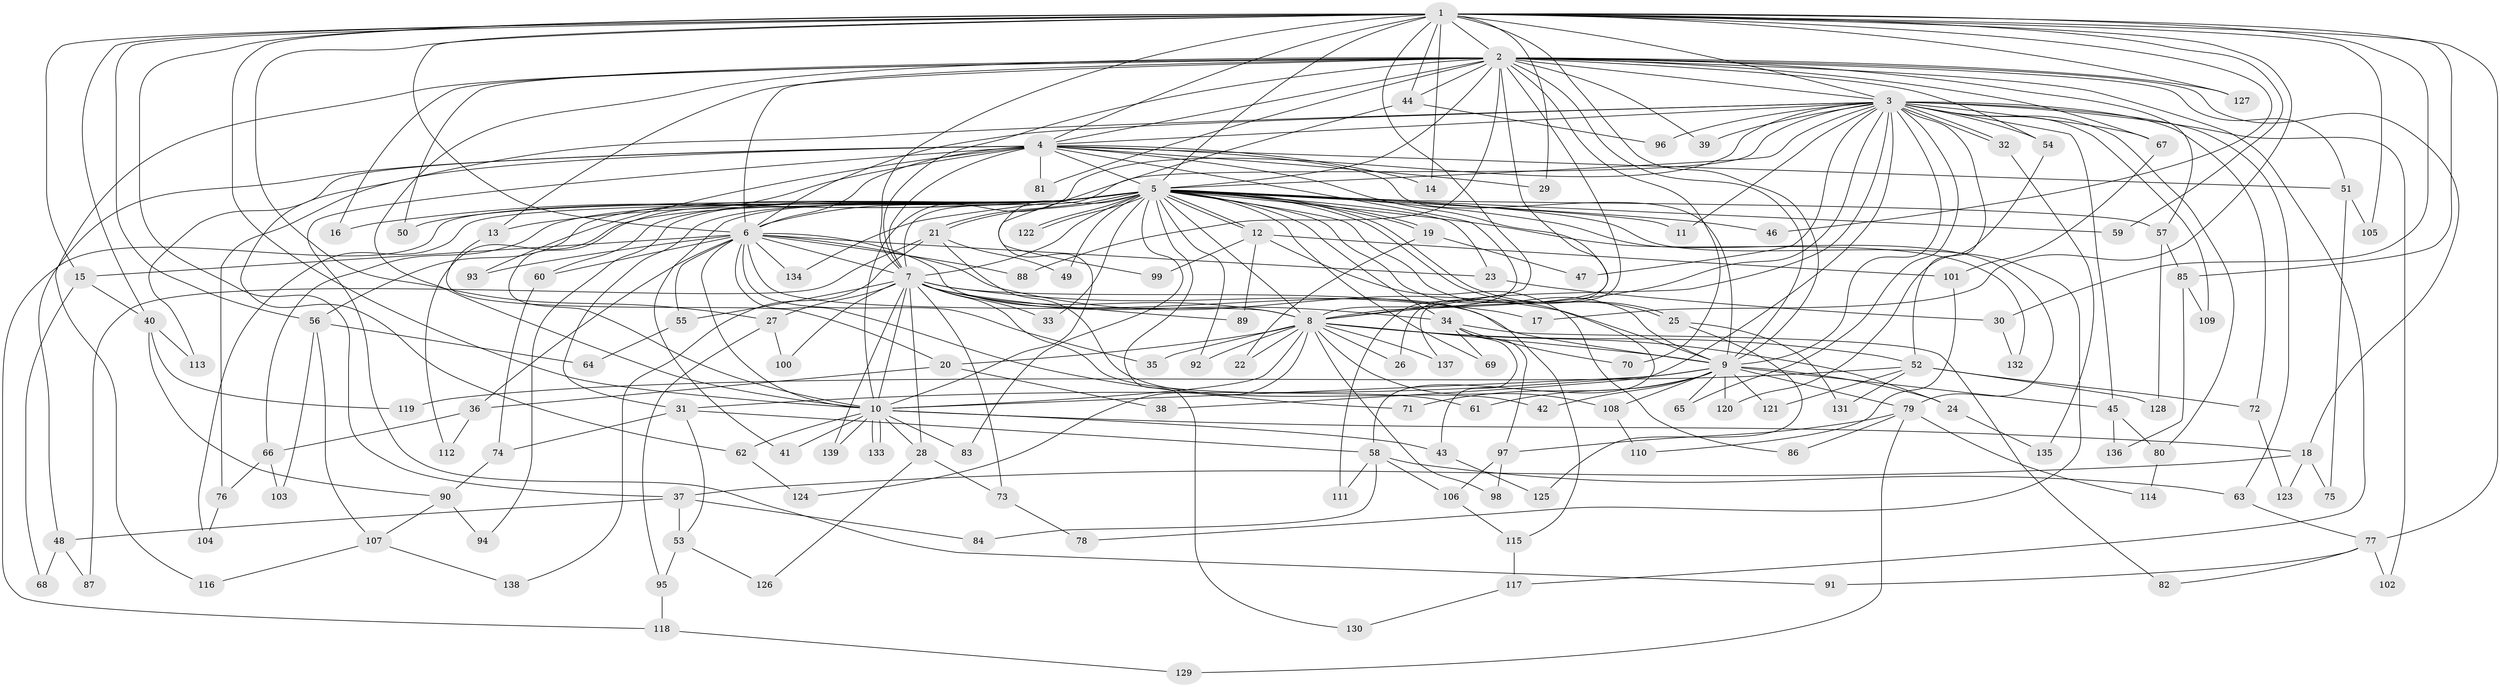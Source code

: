 // Generated by graph-tools (version 1.1) at 2025/34/03/09/25 02:34:48]
// undirected, 139 vertices, 303 edges
graph export_dot {
graph [start="1"]
  node [color=gray90,style=filled];
  1;
  2;
  3;
  4;
  5;
  6;
  7;
  8;
  9;
  10;
  11;
  12;
  13;
  14;
  15;
  16;
  17;
  18;
  19;
  20;
  21;
  22;
  23;
  24;
  25;
  26;
  27;
  28;
  29;
  30;
  31;
  32;
  33;
  34;
  35;
  36;
  37;
  38;
  39;
  40;
  41;
  42;
  43;
  44;
  45;
  46;
  47;
  48;
  49;
  50;
  51;
  52;
  53;
  54;
  55;
  56;
  57;
  58;
  59;
  60;
  61;
  62;
  63;
  64;
  65;
  66;
  67;
  68;
  69;
  70;
  71;
  72;
  73;
  74;
  75;
  76;
  77;
  78;
  79;
  80;
  81;
  82;
  83;
  84;
  85;
  86;
  87;
  88;
  89;
  90;
  91;
  92;
  93;
  94;
  95;
  96;
  97;
  98;
  99;
  100;
  101;
  102;
  103;
  104;
  105;
  106;
  107;
  108;
  109;
  110;
  111;
  112;
  113;
  114;
  115;
  116;
  117;
  118;
  119;
  120;
  121;
  122;
  123;
  124;
  125;
  126;
  127;
  128;
  129;
  130;
  131;
  132;
  133;
  134;
  135;
  136;
  137;
  138;
  139;
  1 -- 2;
  1 -- 3;
  1 -- 4;
  1 -- 5;
  1 -- 6;
  1 -- 7;
  1 -- 8;
  1 -- 9;
  1 -- 10;
  1 -- 14;
  1 -- 15;
  1 -- 17;
  1 -- 27;
  1 -- 29;
  1 -- 30;
  1 -- 37;
  1 -- 40;
  1 -- 44;
  1 -- 46;
  1 -- 56;
  1 -- 59;
  1 -- 77;
  1 -- 85;
  1 -- 105;
  1 -- 127;
  2 -- 3;
  2 -- 4;
  2 -- 5;
  2 -- 6;
  2 -- 7;
  2 -- 8;
  2 -- 9;
  2 -- 10;
  2 -- 13;
  2 -- 16;
  2 -- 18;
  2 -- 26;
  2 -- 39;
  2 -- 44;
  2 -- 50;
  2 -- 51;
  2 -- 54;
  2 -- 57;
  2 -- 67;
  2 -- 70;
  2 -- 81;
  2 -- 88;
  2 -- 116;
  2 -- 117;
  2 -- 127;
  3 -- 4;
  3 -- 5;
  3 -- 6;
  3 -- 7;
  3 -- 8;
  3 -- 9;
  3 -- 10;
  3 -- 11;
  3 -- 32;
  3 -- 32;
  3 -- 38;
  3 -- 39;
  3 -- 45;
  3 -- 47;
  3 -- 52;
  3 -- 54;
  3 -- 62;
  3 -- 63;
  3 -- 65;
  3 -- 67;
  3 -- 72;
  3 -- 80;
  3 -- 96;
  3 -- 102;
  3 -- 109;
  3 -- 137;
  4 -- 5;
  4 -- 6;
  4 -- 7;
  4 -- 8;
  4 -- 9;
  4 -- 10;
  4 -- 14;
  4 -- 29;
  4 -- 48;
  4 -- 51;
  4 -- 76;
  4 -- 81;
  4 -- 91;
  4 -- 93;
  4 -- 111;
  4 -- 113;
  5 -- 6;
  5 -- 7;
  5 -- 8;
  5 -- 9;
  5 -- 10;
  5 -- 11;
  5 -- 12;
  5 -- 12;
  5 -- 13;
  5 -- 16;
  5 -- 19;
  5 -- 19;
  5 -- 21;
  5 -- 21;
  5 -- 23;
  5 -- 25;
  5 -- 25;
  5 -- 31;
  5 -- 33;
  5 -- 34;
  5 -- 41;
  5 -- 46;
  5 -- 49;
  5 -- 50;
  5 -- 56;
  5 -- 57;
  5 -- 58;
  5 -- 59;
  5 -- 60;
  5 -- 66;
  5 -- 69;
  5 -- 78;
  5 -- 79;
  5 -- 83;
  5 -- 92;
  5 -- 94;
  5 -- 104;
  5 -- 112;
  5 -- 118;
  5 -- 122;
  5 -- 122;
  5 -- 130;
  5 -- 132;
  5 -- 134;
  6 -- 7;
  6 -- 8;
  6 -- 9;
  6 -- 10;
  6 -- 15;
  6 -- 23;
  6 -- 35;
  6 -- 36;
  6 -- 55;
  6 -- 60;
  6 -- 71;
  6 -- 88;
  6 -- 93;
  6 -- 115;
  6 -- 134;
  7 -- 8;
  7 -- 9;
  7 -- 10;
  7 -- 17;
  7 -- 27;
  7 -- 28;
  7 -- 33;
  7 -- 34;
  7 -- 55;
  7 -- 61;
  7 -- 73;
  7 -- 89;
  7 -- 100;
  7 -- 139;
  8 -- 9;
  8 -- 10;
  8 -- 20;
  8 -- 22;
  8 -- 24;
  8 -- 26;
  8 -- 35;
  8 -- 52;
  8 -- 92;
  8 -- 98;
  8 -- 108;
  8 -- 124;
  8 -- 137;
  9 -- 10;
  9 -- 24;
  9 -- 31;
  9 -- 42;
  9 -- 45;
  9 -- 61;
  9 -- 65;
  9 -- 71;
  9 -- 79;
  9 -- 108;
  9 -- 120;
  9 -- 121;
  10 -- 18;
  10 -- 28;
  10 -- 41;
  10 -- 43;
  10 -- 62;
  10 -- 83;
  10 -- 133;
  10 -- 133;
  10 -- 139;
  12 -- 86;
  12 -- 89;
  12 -- 99;
  12 -- 101;
  13 -- 20;
  15 -- 40;
  15 -- 68;
  18 -- 37;
  18 -- 75;
  18 -- 123;
  19 -- 22;
  19 -- 47;
  20 -- 36;
  20 -- 38;
  21 -- 42;
  21 -- 49;
  21 -- 87;
  21 -- 138;
  23 -- 30;
  24 -- 135;
  25 -- 125;
  25 -- 131;
  27 -- 95;
  27 -- 100;
  28 -- 73;
  28 -- 126;
  30 -- 132;
  31 -- 53;
  31 -- 58;
  31 -- 74;
  32 -- 135;
  34 -- 43;
  34 -- 69;
  34 -- 70;
  34 -- 82;
  34 -- 97;
  36 -- 66;
  36 -- 112;
  37 -- 48;
  37 -- 53;
  37 -- 84;
  40 -- 90;
  40 -- 113;
  40 -- 119;
  43 -- 125;
  44 -- 96;
  44 -- 99;
  45 -- 80;
  45 -- 136;
  48 -- 68;
  48 -- 87;
  51 -- 75;
  51 -- 105;
  52 -- 72;
  52 -- 119;
  52 -- 121;
  52 -- 128;
  52 -- 131;
  53 -- 95;
  53 -- 126;
  54 -- 120;
  55 -- 64;
  56 -- 64;
  56 -- 103;
  56 -- 107;
  57 -- 85;
  57 -- 128;
  58 -- 63;
  58 -- 84;
  58 -- 106;
  58 -- 111;
  60 -- 74;
  62 -- 124;
  63 -- 77;
  66 -- 76;
  66 -- 103;
  67 -- 101;
  72 -- 123;
  73 -- 78;
  74 -- 90;
  76 -- 104;
  77 -- 82;
  77 -- 91;
  77 -- 102;
  79 -- 86;
  79 -- 97;
  79 -- 114;
  79 -- 129;
  80 -- 114;
  85 -- 109;
  85 -- 136;
  90 -- 94;
  90 -- 107;
  95 -- 118;
  97 -- 98;
  97 -- 106;
  101 -- 110;
  106 -- 115;
  107 -- 116;
  107 -- 138;
  108 -- 110;
  115 -- 117;
  117 -- 130;
  118 -- 129;
}
